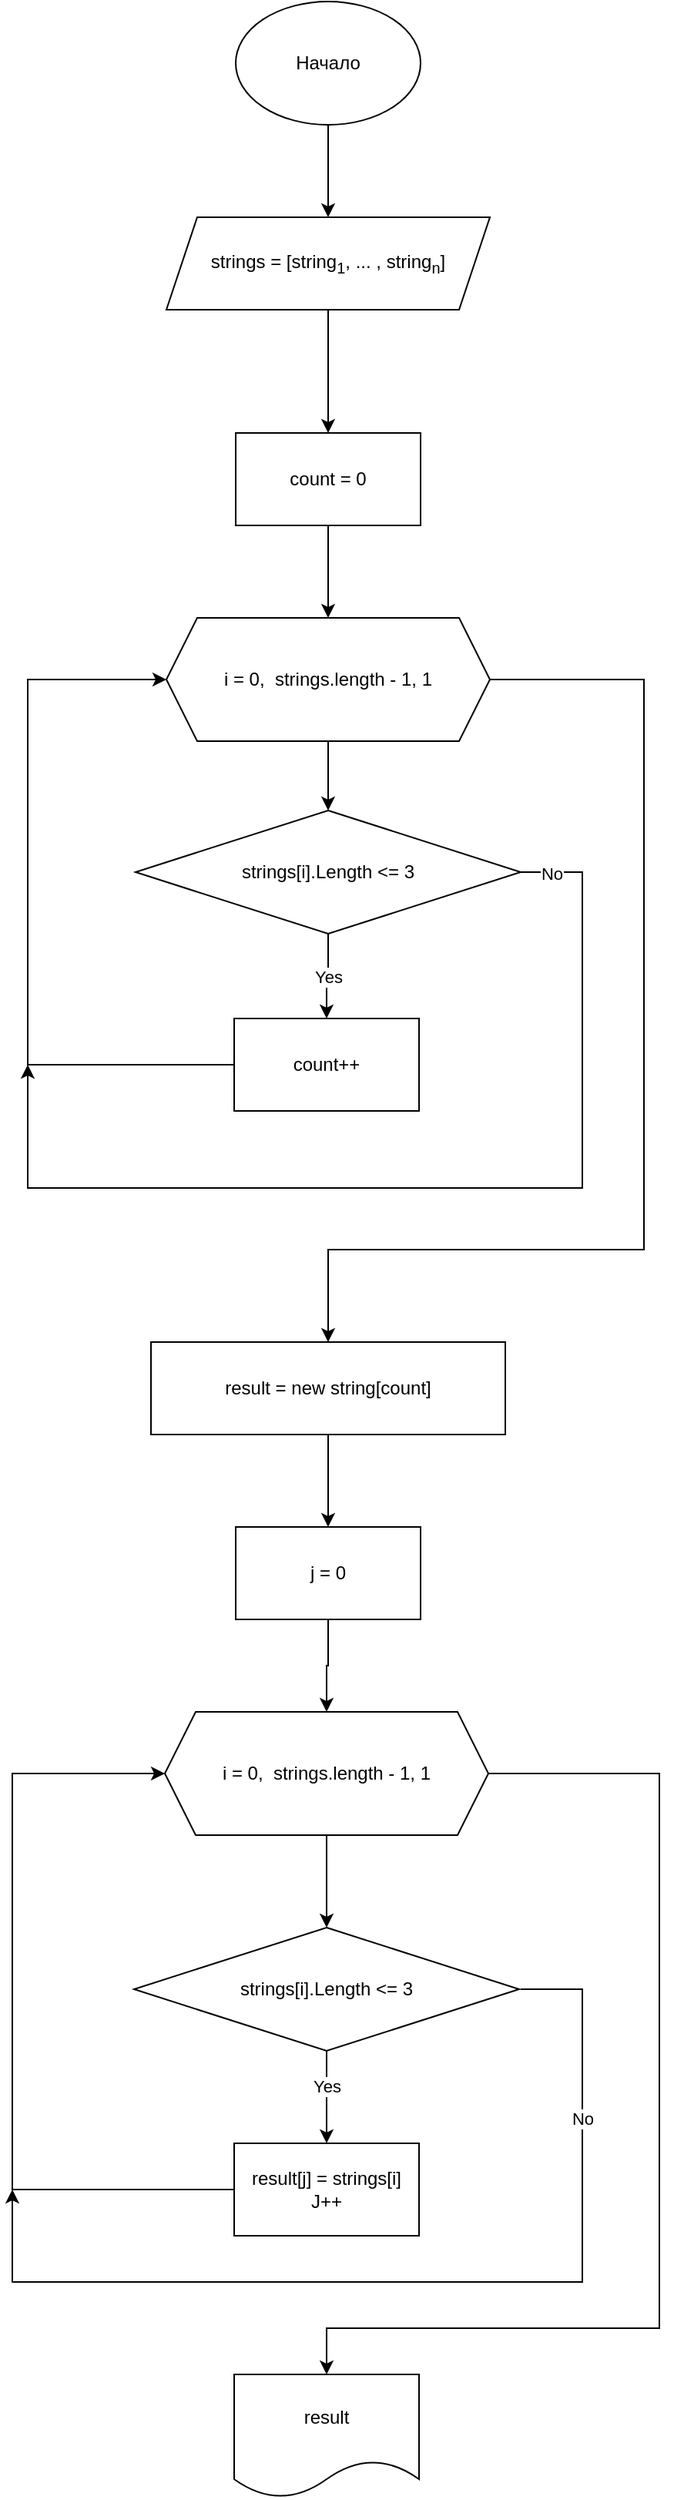 <mxfile version="20.8.23" type="device"><diagram name="Страница 1" id="qo7S7jEmq3l92X0SpBvx"><mxGraphModel dx="989" dy="521" grid="1" gridSize="10" guides="1" tooltips="1" connect="1" arrows="1" fold="1" page="1" pageScale="1" pageWidth="827" pageHeight="1169" math="0" shadow="0"><root><mxCell id="0"/><mxCell id="1" parent="0"/><mxCell id="aDgy5cXKaJGvn-CAKqNK-4" style="edgeStyle=orthogonalEdgeStyle;rounded=0;orthogonalLoop=1;jettySize=auto;html=1;entryX=0.5;entryY=0;entryDx=0;entryDy=0;" edge="1" parent="1" source="aDgy5cXKaJGvn-CAKqNK-1" target="aDgy5cXKaJGvn-CAKqNK-2"><mxGeometry relative="1" as="geometry"/></mxCell><mxCell id="aDgy5cXKaJGvn-CAKqNK-1" value="Начало" style="ellipse;whiteSpace=wrap;html=1;" vertex="1" parent="1"><mxGeometry x="355" y="20" width="120" height="80" as="geometry"/></mxCell><mxCell id="aDgy5cXKaJGvn-CAKqNK-6" value="" style="edgeStyle=orthogonalEdgeStyle;rounded=0;orthogonalLoop=1;jettySize=auto;html=1;" edge="1" parent="1" source="aDgy5cXKaJGvn-CAKqNK-2" target="aDgy5cXKaJGvn-CAKqNK-5"><mxGeometry relative="1" as="geometry"/></mxCell><mxCell id="aDgy5cXKaJGvn-CAKqNK-2" value="strings = [string&lt;sub&gt;1&lt;/sub&gt;, ... , string&lt;sub&gt;n&lt;/sub&gt;]" style="shape=parallelogram;perimeter=parallelogramPerimeter;whiteSpace=wrap;html=1;fixedSize=1;" vertex="1" parent="1"><mxGeometry x="310" y="160" width="210" height="60" as="geometry"/></mxCell><mxCell id="aDgy5cXKaJGvn-CAKqNK-8" value="" style="edgeStyle=orthogonalEdgeStyle;rounded=0;orthogonalLoop=1;jettySize=auto;html=1;" edge="1" parent="1" source="aDgy5cXKaJGvn-CAKqNK-5" target="aDgy5cXKaJGvn-CAKqNK-7"><mxGeometry relative="1" as="geometry"/></mxCell><mxCell id="aDgy5cXKaJGvn-CAKqNK-5" value="count = 0" style="whiteSpace=wrap;html=1;" vertex="1" parent="1"><mxGeometry x="355" y="300" width="120" height="60" as="geometry"/></mxCell><mxCell id="aDgy5cXKaJGvn-CAKqNK-10" value="" style="edgeStyle=orthogonalEdgeStyle;rounded=0;orthogonalLoop=1;jettySize=auto;html=1;" edge="1" parent="1" source="aDgy5cXKaJGvn-CAKqNK-7" target="aDgy5cXKaJGvn-CAKqNK-9"><mxGeometry relative="1" as="geometry"/></mxCell><mxCell id="aDgy5cXKaJGvn-CAKqNK-20" style="edgeStyle=orthogonalEdgeStyle;rounded=0;orthogonalLoop=1;jettySize=auto;html=1;exitX=1;exitY=0.5;exitDx=0;exitDy=0;" edge="1" parent="1" source="aDgy5cXKaJGvn-CAKqNK-7" target="aDgy5cXKaJGvn-CAKqNK-19"><mxGeometry relative="1" as="geometry"><Array as="points"><mxPoint x="620" y="460"/><mxPoint x="620" y="830"/><mxPoint x="415" y="830"/></Array></mxGeometry></mxCell><mxCell id="aDgy5cXKaJGvn-CAKqNK-7" value="i = 0,&amp;nbsp; strings.length - 1, 1" style="shape=hexagon;perimeter=hexagonPerimeter2;whiteSpace=wrap;html=1;fixedSize=1;" vertex="1" parent="1"><mxGeometry x="310" y="420" width="210" height="80" as="geometry"/></mxCell><mxCell id="aDgy5cXKaJGvn-CAKqNK-12" value="Yes" style="edgeStyle=orthogonalEdgeStyle;rounded=0;orthogonalLoop=1;jettySize=auto;html=1;" edge="1" parent="1" source="aDgy5cXKaJGvn-CAKqNK-9" target="aDgy5cXKaJGvn-CAKqNK-11"><mxGeometry relative="1" as="geometry"/></mxCell><mxCell id="aDgy5cXKaJGvn-CAKqNK-14" style="edgeStyle=orthogonalEdgeStyle;rounded=0;orthogonalLoop=1;jettySize=auto;html=1;exitX=1;exitY=0.5;exitDx=0;exitDy=0;" edge="1" parent="1" source="aDgy5cXKaJGvn-CAKqNK-9"><mxGeometry relative="1" as="geometry"><mxPoint x="220" y="710" as="targetPoint"/><Array as="points"><mxPoint x="580" y="585"/><mxPoint x="580" y="790"/><mxPoint x="220" y="790"/></Array></mxGeometry></mxCell><mxCell id="aDgy5cXKaJGvn-CAKqNK-15" value="No" style="edgeLabel;html=1;align=center;verticalAlign=middle;resizable=0;points=[];" vertex="1" connectable="0" parent="aDgy5cXKaJGvn-CAKqNK-14"><mxGeometry x="-0.941" y="-1" relative="1" as="geometry"><mxPoint as="offset"/></mxGeometry></mxCell><mxCell id="aDgy5cXKaJGvn-CAKqNK-9" value="strings[i].Length &amp;lt;= 3" style="rhombus;whiteSpace=wrap;html=1;" vertex="1" parent="1"><mxGeometry x="290" y="545" width="250" height="80" as="geometry"/></mxCell><mxCell id="aDgy5cXKaJGvn-CAKqNK-13" style="edgeStyle=orthogonalEdgeStyle;rounded=0;orthogonalLoop=1;jettySize=auto;html=1;" edge="1" parent="1" source="aDgy5cXKaJGvn-CAKqNK-11" target="aDgy5cXKaJGvn-CAKqNK-7"><mxGeometry relative="1" as="geometry"><Array as="points"><mxPoint x="220" y="710"/><mxPoint x="220" y="460"/></Array></mxGeometry></mxCell><mxCell id="aDgy5cXKaJGvn-CAKqNK-11" value="count++" style="whiteSpace=wrap;html=1;" vertex="1" parent="1"><mxGeometry x="354" y="680" width="120" height="60" as="geometry"/></mxCell><mxCell id="aDgy5cXKaJGvn-CAKqNK-23" value="" style="edgeStyle=orthogonalEdgeStyle;rounded=0;orthogonalLoop=1;jettySize=auto;html=1;" edge="1" parent="1" source="aDgy5cXKaJGvn-CAKqNK-19"><mxGeometry relative="1" as="geometry"><mxPoint x="415" y="1010" as="targetPoint"/></mxGeometry></mxCell><mxCell id="aDgy5cXKaJGvn-CAKqNK-19" value="result = new string[count]" style="rounded=0;whiteSpace=wrap;html=1;" vertex="1" parent="1"><mxGeometry x="300" y="890" width="230" height="60" as="geometry"/></mxCell><mxCell id="aDgy5cXKaJGvn-CAKqNK-26" value="" style="edgeStyle=orthogonalEdgeStyle;rounded=0;orthogonalLoop=1;jettySize=auto;html=1;" edge="1" parent="1" source="aDgy5cXKaJGvn-CAKqNK-24" target="aDgy5cXKaJGvn-CAKqNK-25"><mxGeometry relative="1" as="geometry"/></mxCell><mxCell id="aDgy5cXKaJGvn-CAKqNK-24" value="j = 0" style="whiteSpace=wrap;html=1;" vertex="1" parent="1"><mxGeometry x="355" y="1010" width="120" height="60" as="geometry"/></mxCell><mxCell id="aDgy5cXKaJGvn-CAKqNK-28" value="" style="edgeStyle=orthogonalEdgeStyle;rounded=0;orthogonalLoop=1;jettySize=auto;html=1;" edge="1" parent="1" source="aDgy5cXKaJGvn-CAKqNK-25" target="aDgy5cXKaJGvn-CAKqNK-27"><mxGeometry relative="1" as="geometry"/></mxCell><mxCell id="aDgy5cXKaJGvn-CAKqNK-38" style="edgeStyle=orthogonalEdgeStyle;rounded=0;orthogonalLoop=1;jettySize=auto;html=1;entryX=0.5;entryY=0;entryDx=0;entryDy=0;exitX=1;exitY=0.5;exitDx=0;exitDy=0;" edge="1" parent="1" source="aDgy5cXKaJGvn-CAKqNK-25" target="aDgy5cXKaJGvn-CAKqNK-37"><mxGeometry relative="1" as="geometry"><Array as="points"><mxPoint x="630" y="1170"/><mxPoint x="630" y="1530"/><mxPoint x="414" y="1530"/></Array></mxGeometry></mxCell><mxCell id="aDgy5cXKaJGvn-CAKqNK-25" value="i = 0,&amp;nbsp; strings.length - 1, 1" style="shape=hexagon;perimeter=hexagonPerimeter2;whiteSpace=wrap;html=1;fixedSize=1;" vertex="1" parent="1"><mxGeometry x="309" y="1130" width="210" height="80" as="geometry"/></mxCell><mxCell id="aDgy5cXKaJGvn-CAKqNK-30" value="" style="edgeStyle=orthogonalEdgeStyle;rounded=0;orthogonalLoop=1;jettySize=auto;html=1;" edge="1" parent="1" source="aDgy5cXKaJGvn-CAKqNK-27" target="aDgy5cXKaJGvn-CAKqNK-29"><mxGeometry relative="1" as="geometry"/></mxCell><mxCell id="aDgy5cXKaJGvn-CAKqNK-32" value="Yes" style="edgeLabel;html=1;align=center;verticalAlign=middle;resizable=0;points=[];" vertex="1" connectable="0" parent="aDgy5cXKaJGvn-CAKqNK-30"><mxGeometry x="-0.24" relative="1" as="geometry"><mxPoint as="offset"/></mxGeometry></mxCell><mxCell id="aDgy5cXKaJGvn-CAKqNK-33" style="edgeStyle=orthogonalEdgeStyle;rounded=0;orthogonalLoop=1;jettySize=auto;html=1;" edge="1" parent="1"><mxGeometry relative="1" as="geometry"><mxPoint x="210" y="1440" as="targetPoint"/><mxPoint x="540" y="1310" as="sourcePoint"/><Array as="points"><mxPoint x="580" y="1310"/><mxPoint x="580" y="1500"/><mxPoint x="210" y="1500"/></Array></mxGeometry></mxCell><mxCell id="aDgy5cXKaJGvn-CAKqNK-36" value="No" style="edgeLabel;html=1;align=center;verticalAlign=middle;resizable=0;points=[];" vertex="1" connectable="0" parent="aDgy5cXKaJGvn-CAKqNK-33"><mxGeometry x="-0.626" relative="1" as="geometry"><mxPoint as="offset"/></mxGeometry></mxCell><mxCell id="aDgy5cXKaJGvn-CAKqNK-27" value="strings[i].Length &amp;lt;= 3" style="rhombus;whiteSpace=wrap;html=1;" vertex="1" parent="1"><mxGeometry x="289" y="1270" width="250" height="80" as="geometry"/></mxCell><mxCell id="aDgy5cXKaJGvn-CAKqNK-31" style="edgeStyle=orthogonalEdgeStyle;rounded=0;orthogonalLoop=1;jettySize=auto;html=1;entryX=0;entryY=0.5;entryDx=0;entryDy=0;" edge="1" parent="1" source="aDgy5cXKaJGvn-CAKqNK-29" target="aDgy5cXKaJGvn-CAKqNK-25"><mxGeometry relative="1" as="geometry"><Array as="points"><mxPoint x="210" y="1440"/><mxPoint x="210" y="1170"/></Array></mxGeometry></mxCell><mxCell id="aDgy5cXKaJGvn-CAKqNK-29" value="result[j] = strings[i]&lt;br&gt;J++" style="whiteSpace=wrap;html=1;" vertex="1" parent="1"><mxGeometry x="354" y="1410" width="120" height="60" as="geometry"/></mxCell><mxCell id="aDgy5cXKaJGvn-CAKqNK-37" value="result" style="shape=document;whiteSpace=wrap;html=1;boundedLbl=1;" vertex="1" parent="1"><mxGeometry x="354" y="1560" width="120" height="80" as="geometry"/></mxCell></root></mxGraphModel></diagram></mxfile>